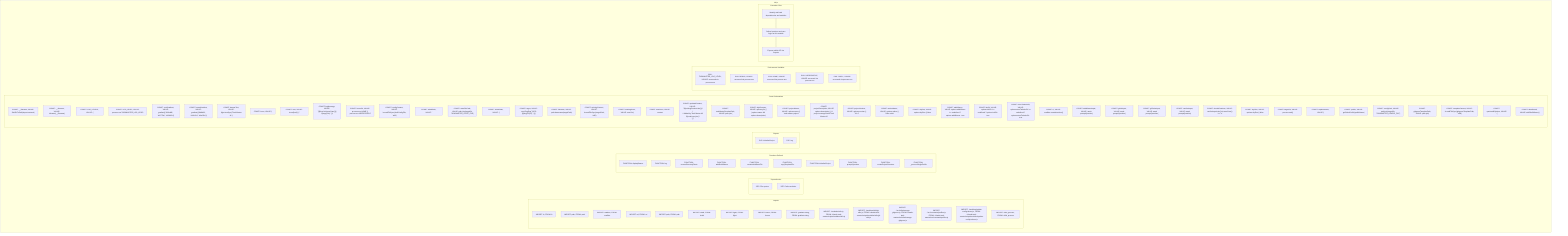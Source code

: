 flowchart TB
    subgraph Imports["Imports"]
        I1["IMPORT: fs, FROM: fs"]
        I2["IMPORT: path, FROM: path"]
        I3["IMPORT: readline, FROM: readline"]
        I4["IMPORT: url, FROM: url"]
        I5["IMPORT: path, FROM: path"]
        I6["IMPORT: chalk, FROM: chalk"]
        I7["IMPORT: figlet, FROM: figlet"]
        I8["IMPORT: boxen, FROM: boxen"]
        I9["IMPORT: gradient-string, FROM: gradient-string"]
        I10["IMPORT: ./modules/utils.js, FROM: /claude-task-master/scripts/modules/utils.js"]
        I11["IMPORT: ./modules/utils/git-utils.js, FROM: /claude-task-master/scripts/modules/utils/git-utils.js"]
        I12["IMPORT: ../src/utils/manage-gitignore.js, FROM: /claude-task-master/src/utils/manage-gitignore.js"]
        I13["IMPORT: ../src/constants/profiles.js, FROM: /claude-task-master/src/constants/profiles.js"]
        I14["IMPORT: ./modules/update-config-tokens.js, FROM: /claude-task-master/scripts/modules/update-config-tokens.js"]
        I15["IMPORT: child_process, FROM: child_process"]
    end
    subgraph Dependencies["Dependencies"]
        D1["DEP: File system"]
        D2["DEP: Path resolution"]
    end
    subgraph FunctionsDefined["Functions Defined"]
        FU1["FUNCTION: displayBanner"]
        FU2["FUNCTION: log"]
        FU3["FUNCTION: ensureDirectoryExists"]
        FU4["FUNCTION: addShellAliases"]
        FU5["FUNCTION: createInitialStateFile"]
        FU6["FUNCTION: copyTemplateFile"]
        FU7["FUNCTION: initializeProject"]
        FU8["FUNCTION: promptQuestion"]
        FU9["FUNCTION: createProjectStructure"]
        FU10["FUNCTION: _processSingleProfile"]
    end
    subgraph Exports["Exports"]
        E1["EXP: initializeProject"]
        E2["EXP: log"]
    end
    subgraph Constants["Const Declarations"]
        C1["CONST: __filename, VALUE: fileURLToPath(import.meta.url)"]
        C2["CONST: __dirname, VALUE: dirname(__filename)"]
        C3["CONST: LOG_LEVELS, VALUE: {"]
        C4["CONST: LOG_LEVEL, VALUE: process.env.TASKMASTER_LOG_LEVEL"]
        C5["CONST: coolGradient, VALUE: gradient(['#00b4d8', '#0077b6', '#03045e'])"]
        C6["CONST: warmGradient, VALUE: gradient(['#fb8b24', '#e36414', '#9a031e'])"]
        C7["CONST: bannerText, VALUE: figlet.textSync('Task Master AI', {"]
        C8["CONST: icons, VALUE: {"]
        C9["CONST: icon, VALUE: icons[level] || ''"]
        C10["CONST: logMessage, VALUE: `[${level.toUpperCase()}] ${args.join(' ')}\\n`"]
        C11["CONST: homeDir, VALUE: process.env.HOME || process.env.USERPROFILE"]
        C12["CONST: configContent, VALUE: fs.readFileSync(shellConfigFile, 'utf8')"]
        C13["CONST: aliasBlock, VALUE: `"]
        C14["CONST: stateFilePath, VALUE: path.join(targetDir, TASKMASTER_STATE_FILE)"]
        C15["CONST: initialState, VALUE: {"]
        C16["CONST: regex, VALUE: new RegExp(`\\\\{\\\\{${key}\\\\}\\\\}`, 'g')"]
        C17["CONST: filename, VALUE: path.basename(targetPath)"]
        C18["CONST: existingContent, VALUE: fs.readFileSync(targetPath, 'utf8')"]
        C19["CONST: existingLines, VALUE: new Set("]
        C20["CONST: newLines, VALUE: content"]
        C21["CONST: updatedContent, VALUE: `${existingContent.trim()}\\n\\n# Added by Task Master AI\\n${newLines.join('\\n')}`"]
        C22["CONST: taskMasterReadmePath, VALUE: path.join("]
        C23["CONST: skipPrompts, VALUE: options.yes || (options.name && options.description)"]
        C24["CONST: projectName, VALUE: options.name || 'task-master-project'"]
        C25["CONST: projectDescription, VALUE: options.description || 'A project managed with Task Master AI'"]
        C26["CONST: projectVersion, VALUE: options.version || '0.1.0'"]
        C27["CONST: authorName, VALUE: options.author || 'Vibe coder'"]
        C28["CONST: dryRun, VALUE: options.dryRun || false"]
        C29["CONST: addAliases, VALUE: options.addAliases !== undefined ? options.addAliases : true"]
        C30["CONST: initGit, VALUE: options.initGit !== undefined ? options.initGit : true"]
        C31["CONST: storeTasksInGit, VALUE: options.storeTasksInGit !== undefined ? options.storeTasksInGit : true"]
        C32["CONST: rl, VALUE: readline.createInterface({"]
        C33["CONST: addAliasesInput, VALUE: await promptQuestion("]
        C34["CONST: gitInitInput, VALUE: await promptQuestion("]
        C35["CONST: gitTasksInput, VALUE: await promptQuestion("]
        C36["CONST: confirmInput, VALUE: await promptQuestion("]
        C37["CONST: shouldContinue, VALUE: confirmInput.trim().toLowerCase() !== 'n'"]
        C38["CONST: dryRun, VALUE: options.dryRun || false"]
        C39["CONST: targetDir, VALUE: process.cwd()"]
        C40["CONST: replacements, VALUE: {"]
        C41["CONST: profile, VALUE: getRulesProfile(profileName)"]
        C42["CONST: configPath, VALUE: path.join(targetDir, TASKMASTER_CONFIG_FILE)"]
        C43["CONST: gitignoreTemplatePath, VALUE: path.join("]
        C44["CONST: templateContent, VALUE: fs.readFileSync(gitignoreTemplatePath, 'utf8')"]
        C45["CONST: npmInstallOptions, VALUE: {"]
        C46["CONST: aliasResult, VALUE: addShellAliases()"]
    end
    subgraph EnvironmentVariables["Environment Variables"]
        ENV1["ENV: TASKMASTER_LOG_LEVEL, USAGE: accessed via process.env"]
        ENV2["ENV: DEBUG, USAGE: accessed via process.env"]
        ENV3["ENV: HOME, USAGE: accessed via process.env"]
        ENV4["ENV: USERPROFILE, USAGE: accessed via process.env"]
        ENV5["ENV: SHELL, USAGE: accessed via process.env"]
    end
    subgraph ExecutionFlow["Execution Flow"]
        FL1["Identify and load dependencies and modules"]
        FL2["Define functions and core logic for this module"]
        FL3["Expose public API via exports"]
    end
    subgraph FileName["init.js"]
        Imports
        Dependencies
        FunctionsDefined
        Exports
        Constants
        EnvironmentVariables
        ExecutionFlow
    end
    FL1 --> FL2
    FL2 --> FL3
